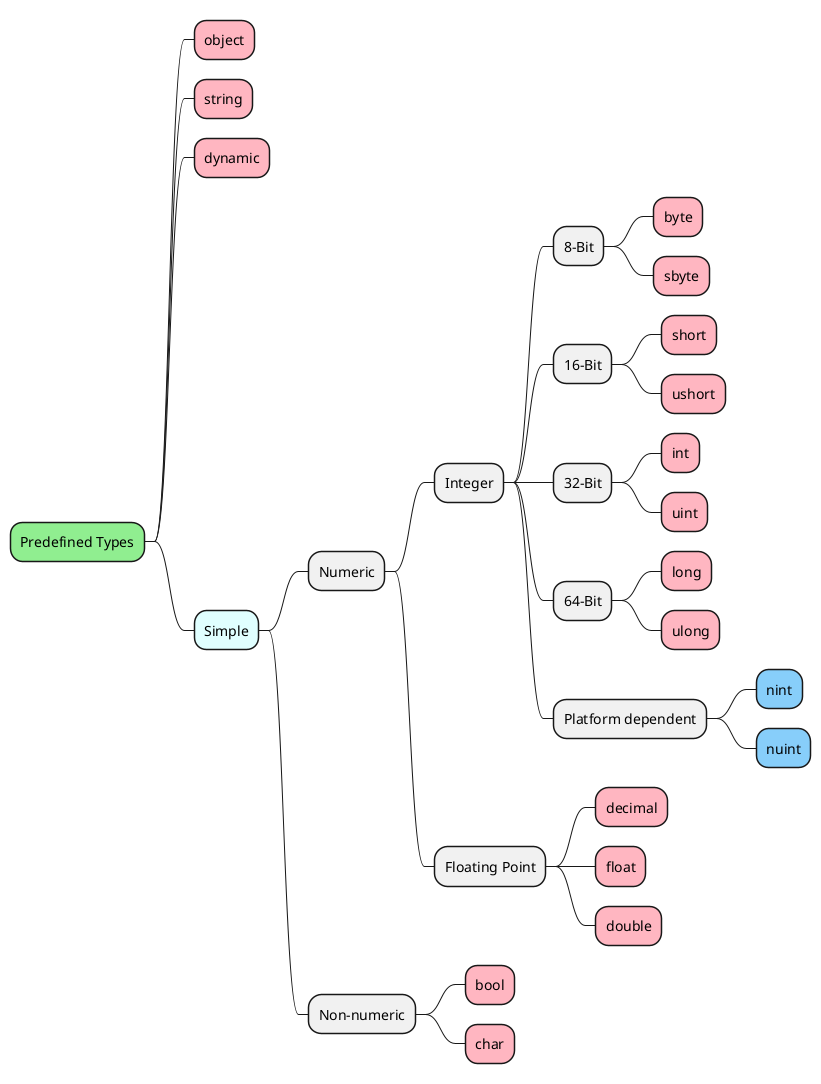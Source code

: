@startmindmap
*[#lightgreen] Predefined Types
**[#LightPink] object
**[#LightPink] string
**[#LightPink] dynamic
**[#LightCyan] Simple
*** Numeric
**** Integer
***** 8-Bit
******[#LightPink] byte
******[#LightPink] sbyte
***** 16-Bit
******[#LightPink] short
******[#LightPink] ushort
***** 32-Bit
******[#LightPink] int
******[#LightPink] uint
***** 64-Bit
******[#LightPink] long
******[#LightPink] ulong
***** Platform dependent
******[#LightSkyBlue] nint
******[#LightSkyBlue] nuint

**** Floating Point
*****[#LightPink] decimal
*****[#LightPink] float
*****[#LightPink] double


*** Non-numeric
****[#LightPink] bool
****[#LightPink] char
@endmindmap